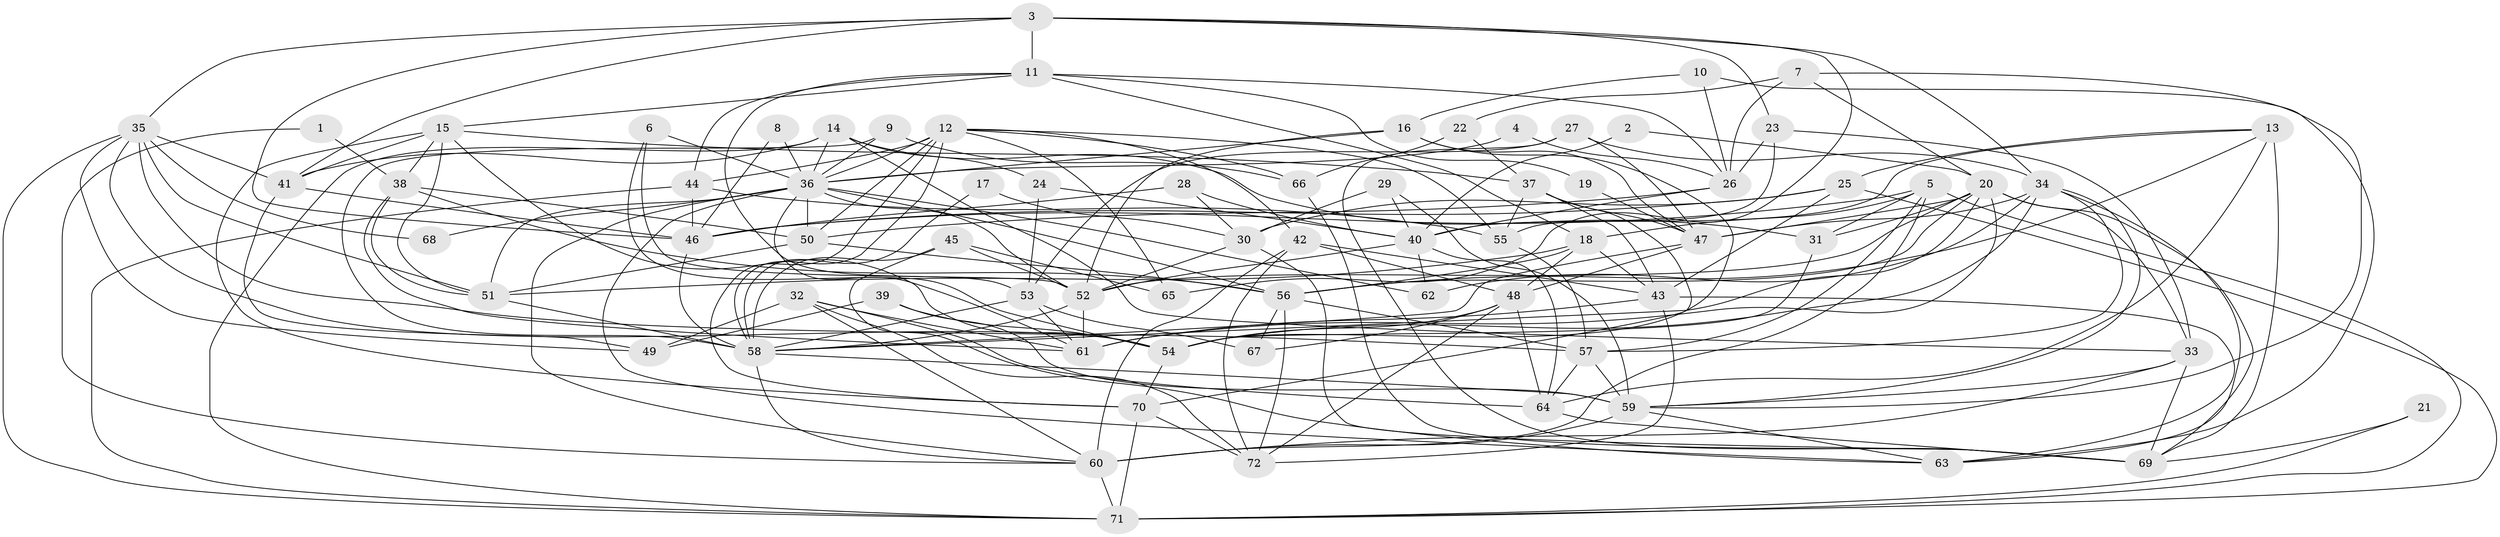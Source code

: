 // original degree distribution, {5: 0.23776223776223776, 2: 0.1258741258741259, 3: 0.2867132867132867, 6: 0.06993006993006994, 4: 0.23776223776223776, 8: 0.013986013986013986, 7: 0.02097902097902098, 10: 0.006993006993006993}
// Generated by graph-tools (version 1.1) at 2025/50/03/09/25 03:50:13]
// undirected, 72 vertices, 204 edges
graph export_dot {
graph [start="1"]
  node [color=gray90,style=filled];
  1;
  2;
  3;
  4;
  5;
  6;
  7;
  8;
  9;
  10;
  11;
  12;
  13;
  14;
  15;
  16;
  17;
  18;
  19;
  20;
  21;
  22;
  23;
  24;
  25;
  26;
  27;
  28;
  29;
  30;
  31;
  32;
  33;
  34;
  35;
  36;
  37;
  38;
  39;
  40;
  41;
  42;
  43;
  44;
  45;
  46;
  47;
  48;
  49;
  50;
  51;
  52;
  53;
  54;
  55;
  56;
  57;
  58;
  59;
  60;
  61;
  62;
  63;
  64;
  65;
  66;
  67;
  68;
  69;
  70;
  71;
  72;
  1 -- 38 [weight=1.0];
  1 -- 60 [weight=1.0];
  2 -- 20 [weight=1.0];
  2 -- 40 [weight=1.0];
  3 -- 11 [weight=1.0];
  3 -- 23 [weight=1.0];
  3 -- 34 [weight=1.0];
  3 -- 35 [weight=1.0];
  3 -- 41 [weight=1.0];
  3 -- 46 [weight=1.0];
  3 -- 65 [weight=1.0];
  4 -- 26 [weight=1.0];
  4 -- 36 [weight=1.0];
  5 -- 18 [weight=1.0];
  5 -- 31 [weight=1.0];
  5 -- 46 [weight=1.0];
  5 -- 57 [weight=1.0];
  5 -- 60 [weight=1.0];
  5 -- 71 [weight=1.0];
  6 -- 36 [weight=1.0];
  6 -- 52 [weight=1.0];
  6 -- 54 [weight=1.0];
  7 -- 20 [weight=1.0];
  7 -- 22 [weight=1.0];
  7 -- 26 [weight=1.0];
  7 -- 59 [weight=1.0];
  8 -- 36 [weight=1.0];
  8 -- 46 [weight=2.0];
  9 -- 36 [weight=1.0];
  9 -- 58 [weight=1.0];
  9 -- 66 [weight=1.0];
  10 -- 16 [weight=1.0];
  10 -- 26 [weight=1.0];
  10 -- 63 [weight=1.0];
  11 -- 15 [weight=1.0];
  11 -- 18 [weight=1.0];
  11 -- 19 [weight=1.0];
  11 -- 26 [weight=1.0];
  11 -- 44 [weight=1.0];
  11 -- 53 [weight=1.0];
  12 -- 36 [weight=1.0];
  12 -- 42 [weight=1.0];
  12 -- 44 [weight=1.0];
  12 -- 50 [weight=1.0];
  12 -- 55 [weight=1.0];
  12 -- 58 [weight=1.0];
  12 -- 65 [weight=1.0];
  12 -- 66 [weight=1.0];
  12 -- 70 [weight=1.0];
  13 -- 25 [weight=1.0];
  13 -- 40 [weight=1.0];
  13 -- 56 [weight=1.0];
  13 -- 64 [weight=1.0];
  13 -- 69 [weight=1.0];
  14 -- 24 [weight=1.0];
  14 -- 31 [weight=1.0];
  14 -- 33 [weight=1.0];
  14 -- 36 [weight=1.0];
  14 -- 41 [weight=1.0];
  14 -- 71 [weight=1.0];
  15 -- 37 [weight=1.0];
  15 -- 38 [weight=1.0];
  15 -- 41 [weight=1.0];
  15 -- 51 [weight=1.0];
  15 -- 54 [weight=1.0];
  15 -- 70 [weight=1.0];
  16 -- 36 [weight=1.0];
  16 -- 47 [weight=1.0];
  16 -- 52 [weight=1.0];
  16 -- 54 [weight=1.0];
  17 -- 30 [weight=1.0];
  17 -- 58 [weight=1.0];
  18 -- 43 [weight=1.0];
  18 -- 48 [weight=1.0];
  18 -- 51 [weight=1.0];
  18 -- 56 [weight=1.0];
  19 -- 47 [weight=1.0];
  20 -- 31 [weight=1.0];
  20 -- 33 [weight=1.0];
  20 -- 47 [weight=1.0];
  20 -- 52 [weight=1.0];
  20 -- 56 [weight=1.0];
  20 -- 58 [weight=1.0];
  20 -- 61 [weight=1.0];
  20 -- 69 [weight=1.0];
  21 -- 69 [weight=1.0];
  21 -- 71 [weight=1.0];
  22 -- 37 [weight=1.0];
  22 -- 66 [weight=1.0];
  23 -- 26 [weight=1.0];
  23 -- 33 [weight=1.0];
  23 -- 55 [weight=1.0];
  24 -- 40 [weight=1.0];
  24 -- 53 [weight=1.0];
  25 -- 30 [weight=1.0];
  25 -- 43 [weight=1.0];
  25 -- 46 [weight=1.0];
  25 -- 71 [weight=1.0];
  26 -- 40 [weight=1.0];
  26 -- 50 [weight=1.0];
  27 -- 34 [weight=1.0];
  27 -- 47 [weight=1.0];
  27 -- 53 [weight=1.0];
  27 -- 69 [weight=1.0];
  28 -- 30 [weight=1.0];
  28 -- 40 [weight=1.0];
  28 -- 46 [weight=1.0];
  29 -- 30 [weight=1.0];
  29 -- 40 [weight=1.0];
  29 -- 59 [weight=1.0];
  30 -- 52 [weight=1.0];
  30 -- 69 [weight=1.0];
  31 -- 54 [weight=1.0];
  32 -- 49 [weight=1.0];
  32 -- 60 [weight=1.0];
  32 -- 61 [weight=1.0];
  32 -- 64 [weight=1.0];
  32 -- 72 [weight=1.0];
  33 -- 59 [weight=1.0];
  33 -- 60 [weight=1.0];
  33 -- 69 [weight=1.0];
  34 -- 47 [weight=1.0];
  34 -- 54 [weight=1.0];
  34 -- 57 [weight=1.0];
  34 -- 59 [weight=1.0];
  34 -- 62 [weight=1.0];
  34 -- 63 [weight=1.0];
  35 -- 41 [weight=1.0];
  35 -- 49 [weight=1.0];
  35 -- 51 [weight=1.0];
  35 -- 54 [weight=1.0];
  35 -- 57 [weight=1.0];
  35 -- 68 [weight=1.0];
  35 -- 71 [weight=1.0];
  36 -- 50 [weight=1.0];
  36 -- 51 [weight=1.0];
  36 -- 52 [weight=1.0];
  36 -- 56 [weight=1.0];
  36 -- 60 [weight=1.0];
  36 -- 61 [weight=1.0];
  36 -- 62 [weight=1.0];
  36 -- 63 [weight=1.0];
  36 -- 68 [weight=1.0];
  37 -- 43 [weight=1.0];
  37 -- 47 [weight=1.0];
  37 -- 55 [weight=1.0];
  37 -- 70 [weight=1.0];
  38 -- 50 [weight=1.0];
  38 -- 51 [weight=1.0];
  38 -- 56 [weight=1.0];
  38 -- 61 [weight=1.0];
  39 -- 49 [weight=1.0];
  39 -- 54 [weight=1.0];
  39 -- 59 [weight=1.0];
  40 -- 52 [weight=1.0];
  40 -- 62 [weight=1.0];
  40 -- 64 [weight=1.0];
  41 -- 46 [weight=1.0];
  41 -- 49 [weight=1.0];
  42 -- 43 [weight=1.0];
  42 -- 48 [weight=1.0];
  42 -- 60 [weight=1.0];
  42 -- 72 [weight=1.0];
  43 -- 61 [weight=1.0];
  43 -- 63 [weight=1.0];
  43 -- 72 [weight=1.0];
  44 -- 46 [weight=1.0];
  44 -- 55 [weight=1.0];
  44 -- 71 [weight=1.0];
  45 -- 52 [weight=1.0];
  45 -- 58 [weight=1.0];
  45 -- 63 [weight=1.0];
  45 -- 65 [weight=1.0];
  46 -- 58 [weight=1.0];
  47 -- 48 [weight=1.0];
  47 -- 58 [weight=1.0];
  48 -- 54 [weight=1.0];
  48 -- 64 [weight=1.0];
  48 -- 67 [weight=1.0];
  48 -- 72 [weight=1.0];
  50 -- 51 [weight=1.0];
  50 -- 56 [weight=1.0];
  51 -- 58 [weight=1.0];
  52 -- 58 [weight=1.0];
  52 -- 61 [weight=1.0];
  53 -- 58 [weight=1.0];
  53 -- 61 [weight=1.0];
  53 -- 67 [weight=1.0];
  54 -- 70 [weight=1.0];
  55 -- 57 [weight=2.0];
  56 -- 57 [weight=1.0];
  56 -- 67 [weight=1.0];
  56 -- 72 [weight=1.0];
  57 -- 59 [weight=1.0];
  57 -- 64 [weight=1.0];
  58 -- 59 [weight=1.0];
  58 -- 60 [weight=1.0];
  59 -- 60 [weight=2.0];
  59 -- 63 [weight=1.0];
  60 -- 71 [weight=1.0];
  64 -- 69 [weight=1.0];
  66 -- 69 [weight=1.0];
  70 -- 71 [weight=1.0];
  70 -- 72 [weight=1.0];
}
